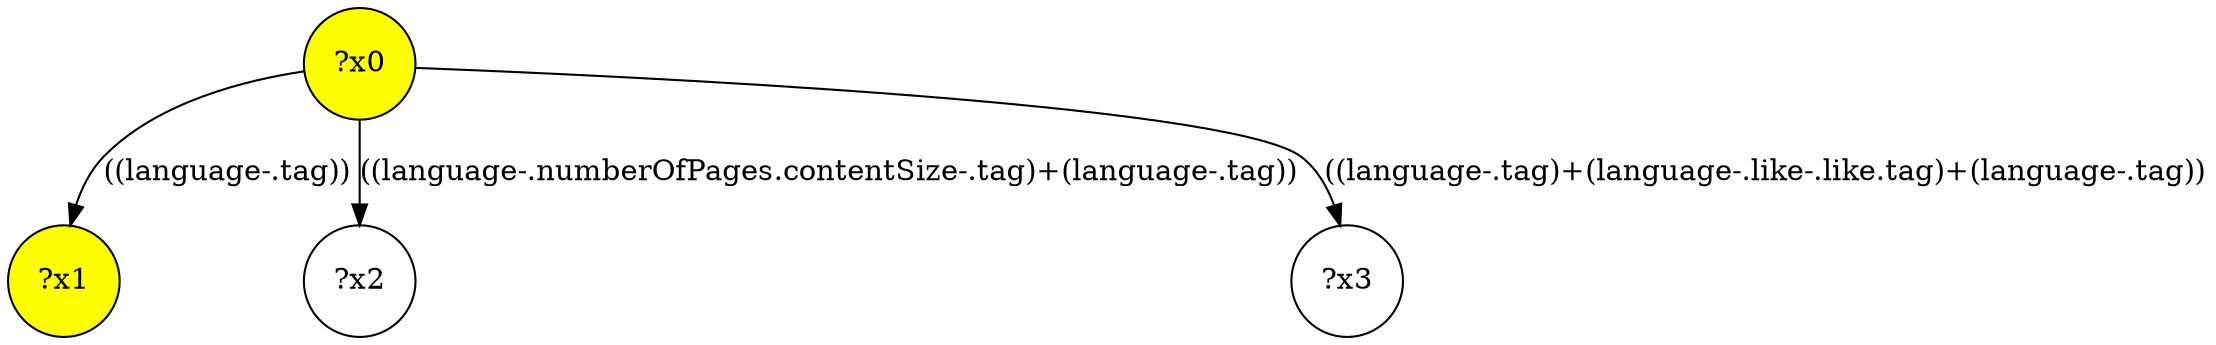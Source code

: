 digraph g {
	x0 [fillcolor="yellow", style="filled," shape=circle, label="?x0"];
	x1 [fillcolor="yellow", style="filled," shape=circle, label="?x1"];
	x0 -> x1 [label="((language-.tag))"];
	x2 [shape=circle, label="?x2"];
	x0 -> x2 [label="((language-.numberOfPages.contentSize-.tag)+(language-.tag))"];
	x3 [shape=circle, label="?x3"];
	x0 -> x3 [label="((language-.tag)+(language-.like-.like.tag)+(language-.tag))"];
}

